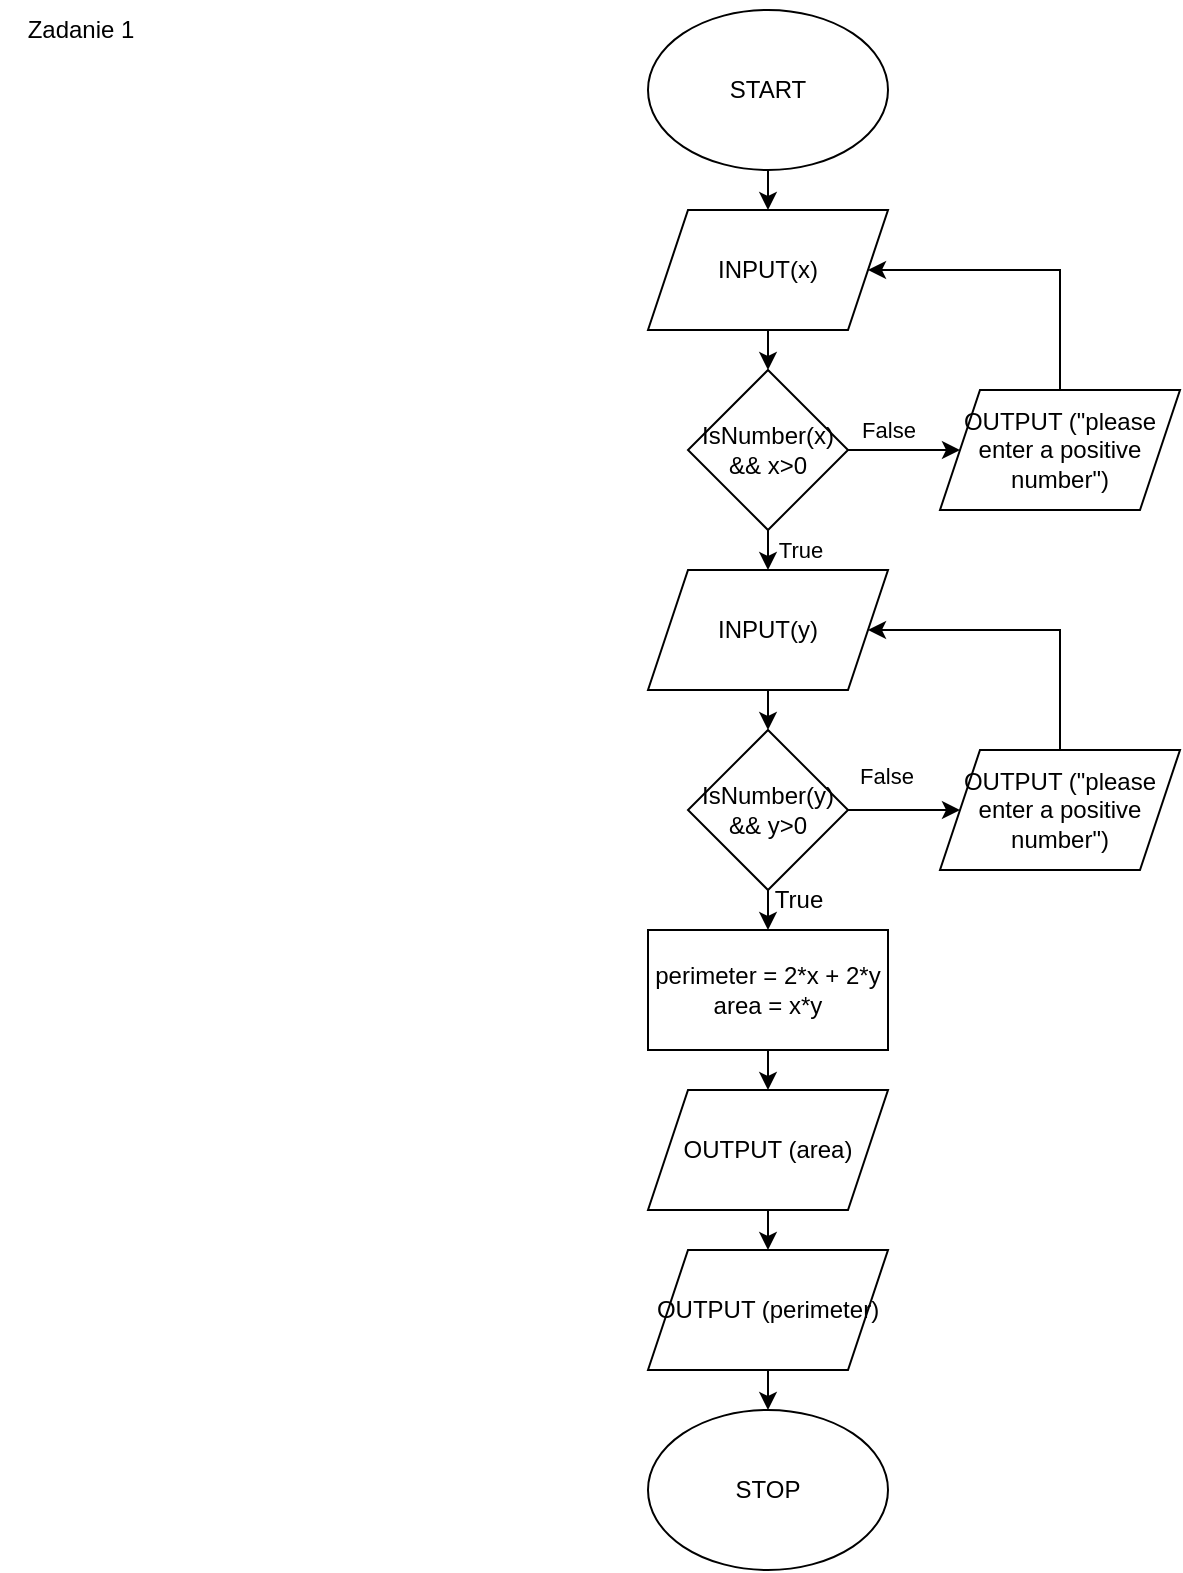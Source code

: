 <mxfile version="20.4.0" type="github" pages="3">
  <diagram id="bUeS7DjScVtl33WS8viY" name="Zadanie1">
    <mxGraphModel dx="976" dy="586" grid="1" gridSize="10" guides="1" tooltips="1" connect="1" arrows="1" fold="1" page="1" pageScale="1" pageWidth="827" pageHeight="1169" math="0" shadow="0">
      <root>
        <mxCell id="0" />
        <mxCell id="1" parent="0" />
        <mxCell id="ntmROu5H3zoO3JKo0eol-1" value="START" style="ellipse;whiteSpace=wrap;html=1;" vertex="1" parent="1">
          <mxGeometry x="354" y="20" width="120" height="80" as="geometry" />
        </mxCell>
        <mxCell id="ntmROu5H3zoO3JKo0eol-2" value="INPUT(x)" style="shape=parallelogram;perimeter=parallelogramPerimeter;whiteSpace=wrap;html=1;fixedSize=1;" vertex="1" parent="1">
          <mxGeometry x="354" y="120" width="120" height="60" as="geometry" />
        </mxCell>
        <mxCell id="ntmROu5H3zoO3JKo0eol-3" value="Zadanie 1" style="text;html=1;align=center;verticalAlign=middle;resizable=0;points=[];autosize=1;strokeColor=none;fillColor=none;" vertex="1" parent="1">
          <mxGeometry x="30" y="15" width="80" height="30" as="geometry" />
        </mxCell>
        <mxCell id="ntmROu5H3zoO3JKo0eol-4" value="IsNumber(x) &amp;amp;&amp;amp; x&amp;gt;0" style="rhombus;whiteSpace=wrap;html=1;" vertex="1" parent="1">
          <mxGeometry x="374" y="200" width="80" height="80" as="geometry" />
        </mxCell>
        <mxCell id="ntmROu5H3zoO3JKo0eol-5" value="" style="endArrow=classic;html=1;rounded=0;exitX=0.5;exitY=1;exitDx=0;exitDy=0;entryX=0.5;entryY=0;entryDx=0;entryDy=0;" edge="1" parent="1" source="ntmROu5H3zoO3JKo0eol-1" target="ntmROu5H3zoO3JKo0eol-2">
          <mxGeometry width="50" height="50" relative="1" as="geometry">
            <mxPoint x="390" y="300" as="sourcePoint" />
            <mxPoint x="440" y="250" as="targetPoint" />
          </mxGeometry>
        </mxCell>
        <mxCell id="ntmROu5H3zoO3JKo0eol-6" value="" style="endArrow=classic;html=1;rounded=0;exitX=0.5;exitY=1;exitDx=0;exitDy=0;entryX=0.5;entryY=0;entryDx=0;entryDy=0;" edge="1" parent="1" source="ntmROu5H3zoO3JKo0eol-2" target="ntmROu5H3zoO3JKo0eol-4">
          <mxGeometry width="50" height="50" relative="1" as="geometry">
            <mxPoint x="390" y="300" as="sourcePoint" />
            <mxPoint x="440" y="250" as="targetPoint" />
          </mxGeometry>
        </mxCell>
        <mxCell id="ntmROu5H3zoO3JKo0eol-9" value="OUTPUT (&quot;please enter a positive number&quot;)" style="shape=parallelogram;perimeter=parallelogramPerimeter;whiteSpace=wrap;html=1;fixedSize=1;" vertex="1" parent="1">
          <mxGeometry x="500" y="210" width="120" height="60" as="geometry" />
        </mxCell>
        <mxCell id="ntmROu5H3zoO3JKo0eol-10" value="" style="endArrow=classic;html=1;rounded=0;entryX=0;entryY=0.5;entryDx=0;entryDy=0;exitX=1;exitY=0.5;exitDx=0;exitDy=0;" edge="1" parent="1" source="ntmROu5H3zoO3JKo0eol-4" target="ntmROu5H3zoO3JKo0eol-9">
          <mxGeometry width="50" height="50" relative="1" as="geometry">
            <mxPoint x="460" y="240" as="sourcePoint" />
            <mxPoint x="450" y="250" as="targetPoint" />
          </mxGeometry>
        </mxCell>
        <mxCell id="ntmROu5H3zoO3JKo0eol-29" value="False" style="edgeLabel;html=1;align=center;verticalAlign=middle;resizable=0;points=[];" vertex="1" connectable="0" parent="ntmROu5H3zoO3JKo0eol-10">
          <mxGeometry x="-0.286" y="4" relative="1" as="geometry">
            <mxPoint y="-6" as="offset" />
          </mxGeometry>
        </mxCell>
        <mxCell id="ntmROu5H3zoO3JKo0eol-13" value="INPUT(y)" style="shape=parallelogram;perimeter=parallelogramPerimeter;whiteSpace=wrap;html=1;fixedSize=1;" vertex="1" parent="1">
          <mxGeometry x="354" y="300" width="120" height="60" as="geometry" />
        </mxCell>
        <mxCell id="ntmROu5H3zoO3JKo0eol-14" value="IsNumber(y) &amp;amp;&amp;amp; y&amp;gt;0" style="rhombus;whiteSpace=wrap;html=1;" vertex="1" parent="1">
          <mxGeometry x="374" y="380" width="80" height="80" as="geometry" />
        </mxCell>
        <mxCell id="ntmROu5H3zoO3JKo0eol-15" value="" style="endArrow=classic;html=1;rounded=0;exitX=0.5;exitY=1;exitDx=0;exitDy=0;entryX=0.5;entryY=0;entryDx=0;entryDy=0;" edge="1" parent="1" source="ntmROu5H3zoO3JKo0eol-13" target="ntmROu5H3zoO3JKo0eol-14">
          <mxGeometry width="50" height="50" relative="1" as="geometry">
            <mxPoint x="390" y="480" as="sourcePoint" />
            <mxPoint x="440" y="430" as="targetPoint" />
          </mxGeometry>
        </mxCell>
        <mxCell id="ntmROu5H3zoO3JKo0eol-16" value="" style="endArrow=classic;html=1;rounded=0;entryX=0;entryY=0.5;entryDx=0;entryDy=0;exitX=1;exitY=0.5;exitDx=0;exitDy=0;" edge="1" parent="1" source="ntmROu5H3zoO3JKo0eol-14">
          <mxGeometry width="50" height="50" relative="1" as="geometry">
            <mxPoint x="460" y="420" as="sourcePoint" />
            <mxPoint x="510" y="420" as="targetPoint" />
          </mxGeometry>
        </mxCell>
        <mxCell id="ntmROu5H3zoO3JKo0eol-17" value="OUTPUT (&quot;please enter a positive number&quot;)" style="shape=parallelogram;perimeter=parallelogramPerimeter;whiteSpace=wrap;html=1;fixedSize=1;" vertex="1" parent="1">
          <mxGeometry x="500" y="390" width="120" height="60" as="geometry" />
        </mxCell>
        <mxCell id="ntmROu5H3zoO3JKo0eol-18" value="" style="endArrow=classic;html=1;rounded=0;exitX=0.5;exitY=1;exitDx=0;exitDy=0;entryX=0.5;entryY=0;entryDx=0;entryDy=0;" edge="1" parent="1" source="ntmROu5H3zoO3JKo0eol-4" target="ntmROu5H3zoO3JKo0eol-13">
          <mxGeometry width="50" height="50" relative="1" as="geometry">
            <mxPoint x="424" y="110" as="sourcePoint" />
            <mxPoint x="424" y="130" as="targetPoint" />
          </mxGeometry>
        </mxCell>
        <mxCell id="ntmROu5H3zoO3JKo0eol-30" value="True" style="edgeLabel;html=1;align=center;verticalAlign=middle;resizable=0;points=[];" vertex="1" connectable="0" parent="ntmROu5H3zoO3JKo0eol-18">
          <mxGeometry y="1" relative="1" as="geometry">
            <mxPoint x="15" as="offset" />
          </mxGeometry>
        </mxCell>
        <mxCell id="ntmROu5H3zoO3JKo0eol-19" value="&lt;span style=&quot;white-space: pre;&quot;&gt;perimeter = 2*x + 2*y&lt;br&gt;area = x*y&lt;br&gt;&lt;/span&gt;" style="rounded=0;whiteSpace=wrap;html=1;" vertex="1" parent="1">
          <mxGeometry x="354" y="480" width="120" height="60" as="geometry" />
        </mxCell>
        <mxCell id="ntmROu5H3zoO3JKo0eol-22" value="OUTPUT (area)" style="shape=parallelogram;perimeter=parallelogramPerimeter;whiteSpace=wrap;html=1;fixedSize=1;" vertex="1" parent="1">
          <mxGeometry x="354" y="560" width="120" height="60" as="geometry" />
        </mxCell>
        <mxCell id="ntmROu5H3zoO3JKo0eol-23" value="OUTPUT (perimeter)" style="shape=parallelogram;perimeter=parallelogramPerimeter;whiteSpace=wrap;html=1;fixedSize=1;" vertex="1" parent="1">
          <mxGeometry x="354" y="640" width="120" height="60" as="geometry" />
        </mxCell>
        <mxCell id="ntmROu5H3zoO3JKo0eol-24" value="" style="endArrow=classic;html=1;rounded=0;exitX=0.5;exitY=1;exitDx=0;exitDy=0;entryX=0.5;entryY=0;entryDx=0;entryDy=0;" edge="1" parent="1" source="ntmROu5H3zoO3JKo0eol-19" target="ntmROu5H3zoO3JKo0eol-22">
          <mxGeometry width="50" height="50" relative="1" as="geometry">
            <mxPoint x="424" y="470" as="sourcePoint" />
            <mxPoint x="424" y="490" as="targetPoint" />
          </mxGeometry>
        </mxCell>
        <mxCell id="ntmROu5H3zoO3JKo0eol-25" value="" style="endArrow=classic;html=1;rounded=0;exitX=0.5;exitY=1;exitDx=0;exitDy=0;entryX=0.5;entryY=0;entryDx=0;entryDy=0;" edge="1" parent="1" source="ntmROu5H3zoO3JKo0eol-22" target="ntmROu5H3zoO3JKo0eol-23">
          <mxGeometry width="50" height="50" relative="1" as="geometry">
            <mxPoint x="400" y="580" as="sourcePoint" />
            <mxPoint x="450" y="530" as="targetPoint" />
          </mxGeometry>
        </mxCell>
        <mxCell id="ntmROu5H3zoO3JKo0eol-26" value="" style="endArrow=classic;html=1;rounded=0;exitX=0.5;exitY=0;exitDx=0;exitDy=0;entryX=1;entryY=0.5;entryDx=0;entryDy=0;" edge="1" parent="1" source="ntmROu5H3zoO3JKo0eol-17" target="ntmROu5H3zoO3JKo0eol-13">
          <mxGeometry width="50" height="50" relative="1" as="geometry">
            <mxPoint x="400" y="430" as="sourcePoint" />
            <mxPoint x="450" y="380" as="targetPoint" />
            <Array as="points">
              <mxPoint x="560" y="330" />
            </Array>
          </mxGeometry>
        </mxCell>
        <mxCell id="ntmROu5H3zoO3JKo0eol-28" value="" style="endArrow=classic;html=1;rounded=0;exitX=0.5;exitY=0;exitDx=0;exitDy=0;entryX=1;entryY=0.5;entryDx=0;entryDy=0;" edge="1" parent="1" source="ntmROu5H3zoO3JKo0eol-9" target="ntmROu5H3zoO3JKo0eol-2">
          <mxGeometry width="50" height="50" relative="1" as="geometry">
            <mxPoint x="400" y="430" as="sourcePoint" />
            <mxPoint x="450" y="380" as="targetPoint" />
            <Array as="points">
              <mxPoint x="560" y="150" />
            </Array>
          </mxGeometry>
        </mxCell>
        <mxCell id="ntmROu5H3zoO3JKo0eol-31" value="False" style="edgeLabel;html=1;align=center;verticalAlign=middle;resizable=0;points=[];" vertex="1" connectable="0" parent="1">
          <mxGeometry x="474" y="230" as="geometry">
            <mxPoint x="-1" y="173" as="offset" />
          </mxGeometry>
        </mxCell>
        <mxCell id="ntmROu5H3zoO3JKo0eol-34" value="True" style="text;html=1;align=center;verticalAlign=middle;resizable=0;points=[];autosize=1;strokeColor=none;fillColor=none;" vertex="1" parent="1">
          <mxGeometry x="404" y="450" width="50" height="30" as="geometry" />
        </mxCell>
        <mxCell id="ntmROu5H3zoO3JKo0eol-35" value="" style="endArrow=classic;html=1;rounded=0;exitX=0.5;exitY=1;exitDx=0;exitDy=0;entryX=0.5;entryY=0;entryDx=0;entryDy=0;" edge="1" parent="1" source="ntmROu5H3zoO3JKo0eol-14" target="ntmROu5H3zoO3JKo0eol-19">
          <mxGeometry width="50" height="50" relative="1" as="geometry">
            <mxPoint x="400" y="430" as="sourcePoint" />
            <mxPoint x="450" y="380" as="targetPoint" />
          </mxGeometry>
        </mxCell>
        <mxCell id="XietE8ZdtZ_RCNntmHZ5-1" value="STOP" style="ellipse;whiteSpace=wrap;html=1;" vertex="1" parent="1">
          <mxGeometry x="354" y="720" width="120" height="80" as="geometry" />
        </mxCell>
        <mxCell id="XietE8ZdtZ_RCNntmHZ5-2" value="" style="endArrow=classic;html=1;rounded=0;exitX=0.5;exitY=1;exitDx=0;exitDy=0;entryX=0.5;entryY=0;entryDx=0;entryDy=0;" edge="1" parent="1" source="ntmROu5H3zoO3JKo0eol-23" target="XietE8ZdtZ_RCNntmHZ5-1">
          <mxGeometry width="50" height="50" relative="1" as="geometry">
            <mxPoint x="400" y="620" as="sourcePoint" />
            <mxPoint x="450" y="570" as="targetPoint" />
          </mxGeometry>
        </mxCell>
      </root>
    </mxGraphModel>
  </diagram>
  <diagram id="mU2UXjgk76Mvfc8EUfwB" name="Zadanie2">
    <mxGraphModel dx="976" dy="586" grid="1" gridSize="10" guides="1" tooltips="1" connect="1" arrows="1" fold="1" page="1" pageScale="1" pageWidth="827" pageHeight="1169" math="0" shadow="0">
      <root>
        <mxCell id="0" />
        <mxCell id="1" parent="0" />
        <mxCell id="ZdtBzzZGu876obzFu-XF-1" value="START" style="ellipse;whiteSpace=wrap;html=1;" vertex="1" parent="1">
          <mxGeometry x="340" y="40" width="120" height="80" as="geometry" />
        </mxCell>
        <mxCell id="ZdtBzzZGu876obzFu-XF-2" value="INPUT(n)" style="shape=parallelogram;perimeter=parallelogramPerimeter;whiteSpace=wrap;html=1;fixedSize=1;" vertex="1" parent="1">
          <mxGeometry x="340" y="240" width="120" height="60" as="geometry" />
        </mxCell>
        <mxCell id="6bWTe6fMhrkLAtn92-uj-2" value="sum = 0&lt;br&gt;i = 0" style="rounded=0;whiteSpace=wrap;html=1;" vertex="1" parent="1">
          <mxGeometry x="340" y="150" width="120" height="60" as="geometry" />
        </mxCell>
        <mxCell id="6bWTe6fMhrkLAtn92-uj-3" value="INPUT(x)" style="shape=parallelogram;perimeter=parallelogramPerimeter;whiteSpace=wrap;html=1;fixedSize=1;" vertex="1" parent="1">
          <mxGeometry x="340" y="440" width="120" height="60" as="geometry" />
        </mxCell>
        <mxCell id="6bWTe6fMhrkLAtn92-uj-4" value="sum = sum + x" style="rounded=0;whiteSpace=wrap;html=1;" vertex="1" parent="1">
          <mxGeometry x="340" y="530" width="120" height="60" as="geometry" />
        </mxCell>
        <mxCell id="6bWTe6fMhrkLAtn92-uj-5" value="i = &amp;nbsp;i + 1" style="rounded=0;whiteSpace=wrap;html=1;" vertex="1" parent="1">
          <mxGeometry x="520" y="530" width="120" height="60" as="geometry" />
        </mxCell>
        <mxCell id="6bWTe6fMhrkLAtn92-uj-6" value="i == n" style="rhombus;whiteSpace=wrap;html=1;" vertex="1" parent="1">
          <mxGeometry x="540" y="620" width="80" height="80" as="geometry" />
        </mxCell>
        <mxCell id="6bWTe6fMhrkLAtn92-uj-7" value="OUTPUT(sum)" style="shape=parallelogram;perimeter=parallelogramPerimeter;whiteSpace=wrap;html=1;fixedSize=1;" vertex="1" parent="1">
          <mxGeometry x="520" y="730" width="120" height="60" as="geometry" />
        </mxCell>
        <mxCell id="6bWTe6fMhrkLAtn92-uj-8" value="STOP" style="ellipse;whiteSpace=wrap;html=1;" vertex="1" parent="1">
          <mxGeometry x="520" y="820" width="120" height="80" as="geometry" />
        </mxCell>
        <mxCell id="6bWTe6fMhrkLAtn92-uj-10" value="n &amp;gt; 0" style="rhombus;whiteSpace=wrap;html=1;" vertex="1" parent="1">
          <mxGeometry x="360" y="330" width="80" height="80" as="geometry" />
        </mxCell>
      </root>
    </mxGraphModel>
  </diagram>
  <diagram id="PafdUdakn95pxfxOtiui" name="Zadanie3">
    <mxGraphModel dx="976" dy="586" grid="1" gridSize="10" guides="1" tooltips="1" connect="1" arrows="1" fold="1" page="1" pageScale="1" pageWidth="827" pageHeight="1169" math="0" shadow="0">
      <root>
        <mxCell id="0" />
        <mxCell id="1" parent="0" />
        <mxCell id="WJOrPuxwdoIGcKvhLeW4-1" value="START" style="ellipse;whiteSpace=wrap;html=1;" vertex="1" parent="1">
          <mxGeometry x="340" y="40" width="120" height="80" as="geometry" />
        </mxCell>
        <mxCell id="WJOrPuxwdoIGcKvhLeW4-2" value="INPUT(n)" style="shape=parallelogram;perimeter=parallelogramPerimeter;whiteSpace=wrap;html=1;fixedSize=1;" vertex="1" parent="1">
          <mxGeometry x="340" y="240" width="120" height="60" as="geometry" />
        </mxCell>
        <mxCell id="WJOrPuxwdoIGcKvhLeW4-3" value="max = -INF&lt;br&gt;i = 0" style="rounded=0;whiteSpace=wrap;html=1;" vertex="1" parent="1">
          <mxGeometry x="340" y="150" width="120" height="60" as="geometry" />
        </mxCell>
        <mxCell id="WJOrPuxwdoIGcKvhLeW4-4" value="INPUT(x)" style="shape=parallelogram;perimeter=parallelogramPerimeter;whiteSpace=wrap;html=1;fixedSize=1;" vertex="1" parent="1">
          <mxGeometry x="340" y="340" width="120" height="60" as="geometry" />
        </mxCell>
        <mxCell id="WJOrPuxwdoIGcKvhLeW4-7" value="x &amp;gt; max" style="rhombus;whiteSpace=wrap;html=1;" vertex="1" parent="1">
          <mxGeometry x="360" y="520" width="80" height="80" as="geometry" />
        </mxCell>
        <mxCell id="WJOrPuxwdoIGcKvhLeW4-21" value="" style="edgeStyle=orthogonalEdgeStyle;rounded=0;orthogonalLoop=1;jettySize=auto;html=1;" edge="1" parent="1" source="WJOrPuxwdoIGcKvhLeW4-8" target="WJOrPuxwdoIGcKvhLeW4-9">
          <mxGeometry relative="1" as="geometry" />
        </mxCell>
        <mxCell id="WJOrPuxwdoIGcKvhLeW4-8" value="OUTPUT(max)" style="shape=parallelogram;perimeter=parallelogramPerimeter;whiteSpace=wrap;html=1;fixedSize=1;" vertex="1" parent="1">
          <mxGeometry x="340" y="830" width="120" height="60" as="geometry" />
        </mxCell>
        <mxCell id="WJOrPuxwdoIGcKvhLeW4-9" value="STOP" style="ellipse;whiteSpace=wrap;html=1;" vertex="1" parent="1">
          <mxGeometry x="340" y="920" width="120" height="80" as="geometry" />
        </mxCell>
        <mxCell id="WJOrPuxwdoIGcKvhLeW4-18" value="" style="edgeStyle=orthogonalEdgeStyle;rounded=0;orthogonalLoop=1;jettySize=auto;html=1;" edge="1" parent="1" source="WJOrPuxwdoIGcKvhLeW4-12" target="WJOrPuxwdoIGcKvhLeW4-17">
          <mxGeometry relative="1" as="geometry" />
        </mxCell>
        <mxCell id="WJOrPuxwdoIGcKvhLeW4-12" value="max = x" style="rounded=0;whiteSpace=wrap;html=1;" vertex="1" parent="1">
          <mxGeometry x="340" y="630" width="120" height="60" as="geometry" />
        </mxCell>
        <mxCell id="WJOrPuxwdoIGcKvhLeW4-13" value="i = i +1" style="rounded=0;whiteSpace=wrap;html=1;" vertex="1" parent="1">
          <mxGeometry x="340" y="430" width="120" height="60" as="geometry" />
        </mxCell>
        <mxCell id="WJOrPuxwdoIGcKvhLeW4-20" value="" style="edgeStyle=orthogonalEdgeStyle;rounded=0;orthogonalLoop=1;jettySize=auto;html=1;" edge="1" parent="1" source="WJOrPuxwdoIGcKvhLeW4-17" target="WJOrPuxwdoIGcKvhLeW4-8">
          <mxGeometry relative="1" as="geometry" />
        </mxCell>
        <mxCell id="WJOrPuxwdoIGcKvhLeW4-22" style="edgeStyle=orthogonalEdgeStyle;rounded=0;orthogonalLoop=1;jettySize=auto;html=1;entryX=0.5;entryY=0;entryDx=0;entryDy=0;" edge="1" parent="1" source="WJOrPuxwdoIGcKvhLeW4-17" target="WJOrPuxwdoIGcKvhLeW4-4">
          <mxGeometry relative="1" as="geometry">
            <Array as="points">
              <mxPoint x="480" y="760" />
              <mxPoint x="480" y="320" />
              <mxPoint x="400" y="320" />
            </Array>
          </mxGeometry>
        </mxCell>
        <mxCell id="WJOrPuxwdoIGcKvhLeW4-17" value="i == n" style="rhombus;whiteSpace=wrap;html=1;rounded=0;" vertex="1" parent="1">
          <mxGeometry x="360" y="720" width="80" height="80" as="geometry" />
        </mxCell>
      </root>
    </mxGraphModel>
  </diagram>
</mxfile>
